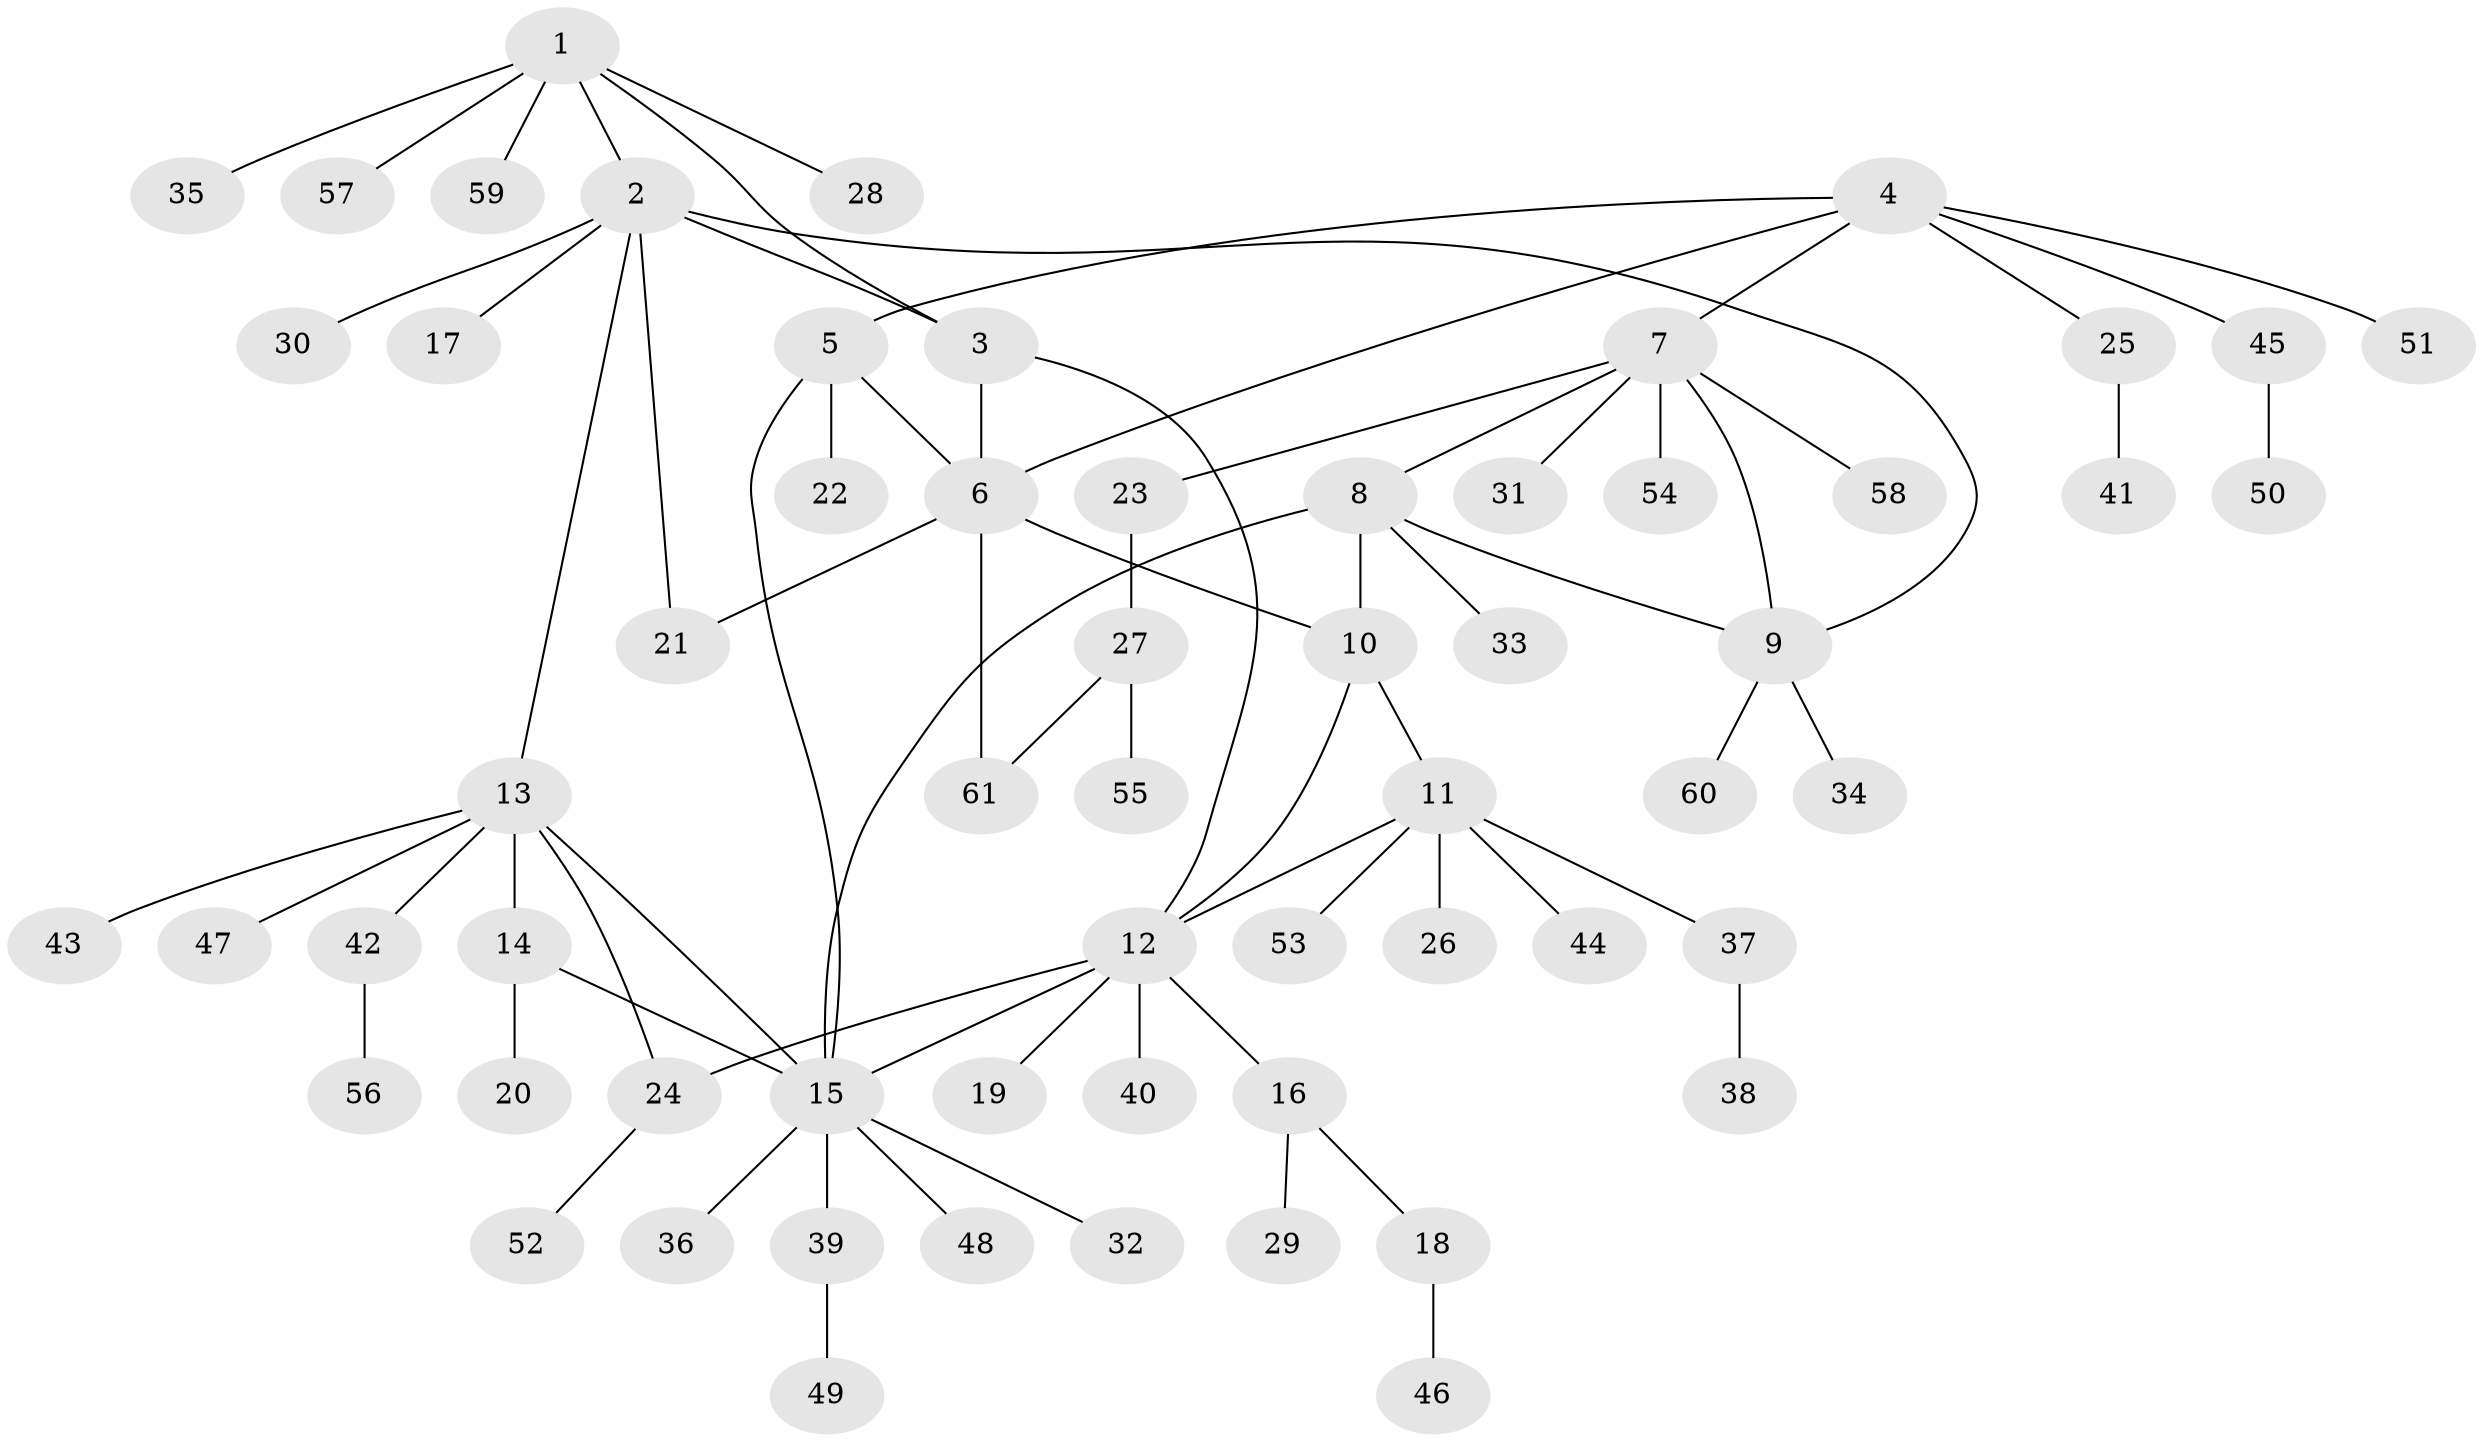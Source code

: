// coarse degree distribution, {4: 0.09302325581395349, 6: 0.09302325581395349, 3: 0.046511627906976744, 1: 0.46511627906976744, 2: 0.18604651162790697, 8: 0.023255813953488372, 7: 0.023255813953488372, 5: 0.06976744186046512}
// Generated by graph-tools (version 1.1) at 2025/37/03/04/25 23:37:46]
// undirected, 61 vertices, 74 edges
graph export_dot {
  node [color=gray90,style=filled];
  1;
  2;
  3;
  4;
  5;
  6;
  7;
  8;
  9;
  10;
  11;
  12;
  13;
  14;
  15;
  16;
  17;
  18;
  19;
  20;
  21;
  22;
  23;
  24;
  25;
  26;
  27;
  28;
  29;
  30;
  31;
  32;
  33;
  34;
  35;
  36;
  37;
  38;
  39;
  40;
  41;
  42;
  43;
  44;
  45;
  46;
  47;
  48;
  49;
  50;
  51;
  52;
  53;
  54;
  55;
  56;
  57;
  58;
  59;
  60;
  61;
  1 -- 2;
  1 -- 3;
  1 -- 28;
  1 -- 35;
  1 -- 57;
  1 -- 59;
  2 -- 3;
  2 -- 9;
  2 -- 13;
  2 -- 17;
  2 -- 21;
  2 -- 30;
  3 -- 6;
  3 -- 12;
  4 -- 5;
  4 -- 6;
  4 -- 7;
  4 -- 25;
  4 -- 45;
  4 -- 51;
  5 -- 6;
  5 -- 15;
  5 -- 22;
  6 -- 10;
  6 -- 21;
  6 -- 61;
  7 -- 8;
  7 -- 9;
  7 -- 23;
  7 -- 31;
  7 -- 54;
  7 -- 58;
  8 -- 9;
  8 -- 10;
  8 -- 15;
  8 -- 33;
  9 -- 34;
  9 -- 60;
  10 -- 11;
  10 -- 12;
  11 -- 12;
  11 -- 26;
  11 -- 37;
  11 -- 44;
  11 -- 53;
  12 -- 15;
  12 -- 16;
  12 -- 19;
  12 -- 24;
  12 -- 40;
  13 -- 14;
  13 -- 15;
  13 -- 24;
  13 -- 42;
  13 -- 43;
  13 -- 47;
  14 -- 15;
  14 -- 20;
  15 -- 32;
  15 -- 36;
  15 -- 39;
  15 -- 48;
  16 -- 18;
  16 -- 29;
  18 -- 46;
  23 -- 27;
  24 -- 52;
  25 -- 41;
  27 -- 55;
  27 -- 61;
  37 -- 38;
  39 -- 49;
  42 -- 56;
  45 -- 50;
}

